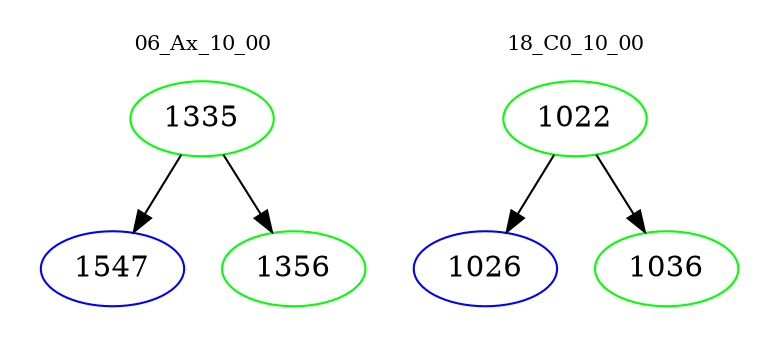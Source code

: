 digraph{
subgraph cluster_0 {
color = white
label = "06_Ax_10_00";
fontsize=10;
T0_1335 [label="1335", color="green"]
T0_1335 -> T0_1547 [color="black"]
T0_1547 [label="1547", color="blue"]
T0_1335 -> T0_1356 [color="black"]
T0_1356 [label="1356", color="green"]
}
subgraph cluster_1 {
color = white
label = "18_C0_10_00";
fontsize=10;
T1_1022 [label="1022", color="green"]
T1_1022 -> T1_1026 [color="black"]
T1_1026 [label="1026", color="blue"]
T1_1022 -> T1_1036 [color="black"]
T1_1036 [label="1036", color="green"]
}
}
